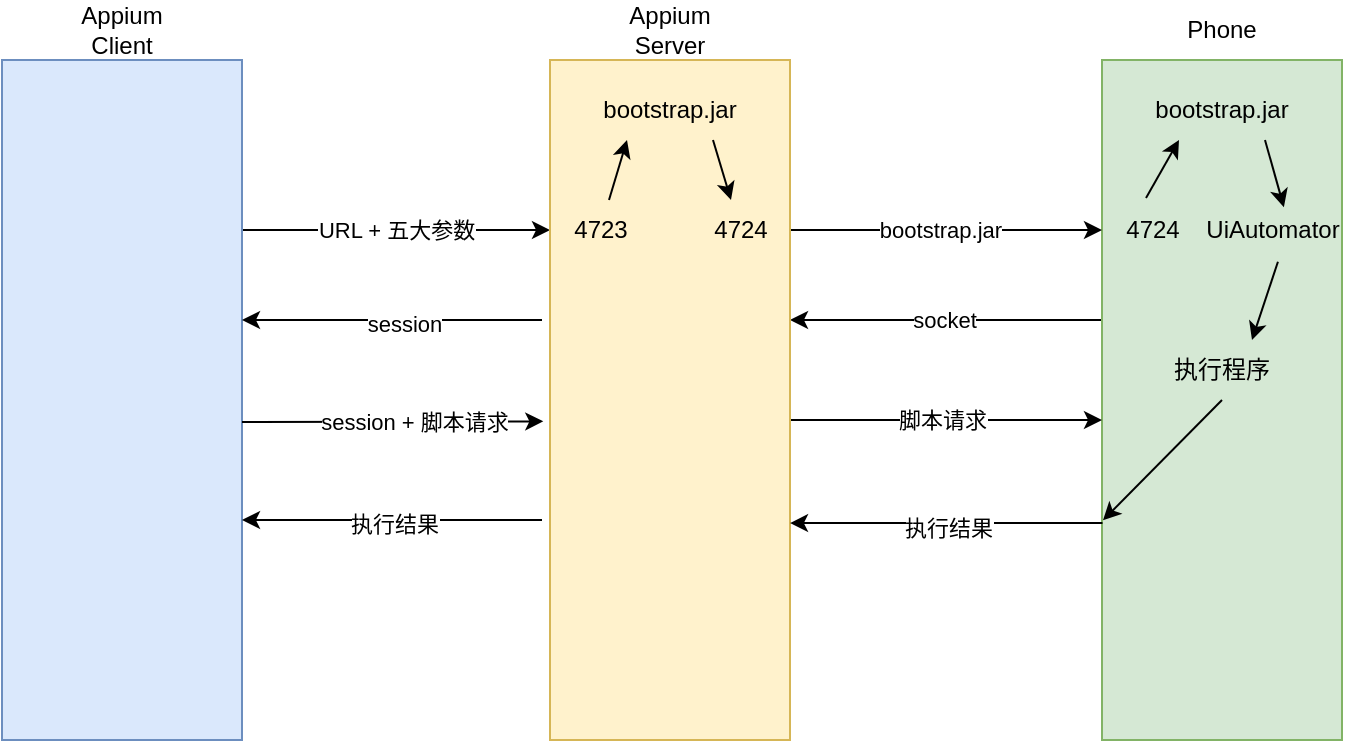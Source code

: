 <mxfile version="25.0.3">
  <diagram name="第 1 页" id="-5cDCsojSUc6UKDud2lw">
    <mxGraphModel dx="906" dy="567" grid="1" gridSize="10" guides="1" tooltips="1" connect="1" arrows="1" fold="1" page="1" pageScale="1" pageWidth="827" pageHeight="1169" math="0" shadow="0">
      <root>
        <mxCell id="0" />
        <mxCell id="1" parent="0" />
        <mxCell id="wuYGqIeWk1RfvWFv6Wjr-8" style="edgeStyle=orthogonalEdgeStyle;rounded=0;orthogonalLoop=1;jettySize=auto;html=1;exitX=1;exitY=0.25;exitDx=0;exitDy=0;entryX=0;entryY=0.25;entryDx=0;entryDy=0;" parent="1" source="wuYGqIeWk1RfvWFv6Wjr-1" target="wuYGqIeWk1RfvWFv6Wjr-3" edge="1">
          <mxGeometry relative="1" as="geometry" />
        </mxCell>
        <mxCell id="wuYGqIeWk1RfvWFv6Wjr-9" value="URL + 五大参数" style="edgeLabel;html=1;align=center;verticalAlign=middle;resizable=0;points=[];" parent="wuYGqIeWk1RfvWFv6Wjr-8" vertex="1" connectable="0">
          <mxGeometry x="-0.109" y="1" relative="1" as="geometry">
            <mxPoint x="8" y="1" as="offset" />
          </mxGeometry>
        </mxCell>
        <mxCell id="wuYGqIeWk1RfvWFv6Wjr-1" value="" style="rounded=0;whiteSpace=wrap;html=1;fillColor=#dae8fc;strokeColor=#6c8ebf;" parent="1" vertex="1">
          <mxGeometry x="80" y="200" width="120" height="340" as="geometry" />
        </mxCell>
        <mxCell id="wuYGqIeWk1RfvWFv6Wjr-39" style="edgeStyle=orthogonalEdgeStyle;rounded=0;orthogonalLoop=1;jettySize=auto;html=1;exitX=0;exitY=0.5;exitDx=0;exitDy=0;" parent="1" source="wuYGqIeWk1RfvWFv6Wjr-2" target="wuYGqIeWk1RfvWFv6Wjr-3" edge="1">
          <mxGeometry relative="1" as="geometry">
            <Array as="points">
              <mxPoint x="630" y="330" />
            </Array>
          </mxGeometry>
        </mxCell>
        <mxCell id="wuYGqIeWk1RfvWFv6Wjr-41" value="socket" style="edgeLabel;html=1;align=center;verticalAlign=middle;resizable=0;points=[];" parent="wuYGqIeWk1RfvWFv6Wjr-39" vertex="1" connectable="0">
          <mxGeometry x="0.028" relative="1" as="geometry">
            <mxPoint x="-19" as="offset" />
          </mxGeometry>
        </mxCell>
        <mxCell id="wuYGqIeWk1RfvWFv6Wjr-2" value="" style="rounded=0;whiteSpace=wrap;html=1;fillColor=#d5e8d4;strokeColor=#82b366;" parent="1" vertex="1">
          <mxGeometry x="630" y="200" width="120" height="340" as="geometry" />
        </mxCell>
        <mxCell id="wuYGqIeWk1RfvWFv6Wjr-11" style="edgeStyle=orthogonalEdgeStyle;rounded=0;orthogonalLoop=1;jettySize=auto;html=1;exitX=1;exitY=0.25;exitDx=0;exitDy=0;entryX=0;entryY=0.25;entryDx=0;entryDy=0;" parent="1" source="wuYGqIeWk1RfvWFv6Wjr-3" target="wuYGqIeWk1RfvWFv6Wjr-2" edge="1">
          <mxGeometry relative="1" as="geometry" />
        </mxCell>
        <mxCell id="wuYGqIeWk1RfvWFv6Wjr-19" value="bootstrap.jar" style="edgeLabel;html=1;align=center;verticalAlign=middle;resizable=0;points=[];" parent="wuYGqIeWk1RfvWFv6Wjr-11" vertex="1" connectable="0">
          <mxGeometry x="-0.038" y="-1" relative="1" as="geometry">
            <mxPoint y="-1" as="offset" />
          </mxGeometry>
        </mxCell>
        <mxCell id="wuYGqIeWk1RfvWFv6Wjr-38" style="edgeStyle=orthogonalEdgeStyle;rounded=0;orthogonalLoop=1;jettySize=auto;html=1;exitX=1;exitY=0.75;exitDx=0;exitDy=0;" parent="1" source="wuYGqIeWk1RfvWFv6Wjr-3" edge="1">
          <mxGeometry relative="1" as="geometry">
            <mxPoint x="630" y="380" as="targetPoint" />
            <Array as="points">
              <mxPoint x="474" y="380" />
              <mxPoint x="630" y="380" />
            </Array>
          </mxGeometry>
        </mxCell>
        <mxCell id="wuYGqIeWk1RfvWFv6Wjr-43" value="脚本请求" style="edgeLabel;html=1;align=center;verticalAlign=middle;resizable=0;points=[];" parent="wuYGqIeWk1RfvWFv6Wjr-38" vertex="1" connectable="0">
          <mxGeometry x="-0.037" relative="1" as="geometry">
            <mxPoint x="40" as="offset" />
          </mxGeometry>
        </mxCell>
        <mxCell id="wuYGqIeWk1RfvWFv6Wjr-3" value="" style="rounded=0;whiteSpace=wrap;html=1;fillColor=#fff2cc;strokeColor=#d6b656;" parent="1" vertex="1">
          <mxGeometry x="354" y="200" width="120" height="340" as="geometry" />
        </mxCell>
        <mxCell id="wuYGqIeWk1RfvWFv6Wjr-4" value="Appium Server" style="text;html=1;align=center;verticalAlign=middle;whiteSpace=wrap;rounded=0;" parent="1" vertex="1">
          <mxGeometry x="384" y="170" width="60" height="30" as="geometry" />
        </mxCell>
        <mxCell id="wuYGqIeWk1RfvWFv6Wjr-5" value="Appium Client" style="text;html=1;align=center;verticalAlign=middle;whiteSpace=wrap;rounded=0;" parent="1" vertex="1">
          <mxGeometry x="110" y="170" width="60" height="30" as="geometry" />
        </mxCell>
        <mxCell id="wuYGqIeWk1RfvWFv6Wjr-6" value="Phone" style="text;html=1;align=center;verticalAlign=middle;whiteSpace=wrap;rounded=0;" parent="1" vertex="1">
          <mxGeometry x="660" y="170" width="60" height="30" as="geometry" />
        </mxCell>
        <mxCell id="wuYGqIeWk1RfvWFv6Wjr-14" value="4723" style="text;html=1;align=center;verticalAlign=middle;resizable=0;points=[];autosize=1;strokeColor=none;fillColor=none;" parent="1" vertex="1">
          <mxGeometry x="354" y="270" width="50" height="30" as="geometry" />
        </mxCell>
        <mxCell id="wuYGqIeWk1RfvWFv6Wjr-15" value="4724" style="text;html=1;align=center;verticalAlign=middle;resizable=0;points=[];autosize=1;strokeColor=none;fillColor=none;" parent="1" vertex="1">
          <mxGeometry x="424" y="270" width="50" height="30" as="geometry" />
        </mxCell>
        <mxCell id="wuYGqIeWk1RfvWFv6Wjr-16" value="bootstrap.jar" style="text;html=1;align=center;verticalAlign=middle;whiteSpace=wrap;rounded=0;" parent="1" vertex="1">
          <mxGeometry x="371" y="210" width="86" height="30" as="geometry" />
        </mxCell>
        <mxCell id="wuYGqIeWk1RfvWFv6Wjr-17" value="" style="endArrow=classic;html=1;rounded=0;entryX=0.25;entryY=1;entryDx=0;entryDy=0;" parent="1" source="wuYGqIeWk1RfvWFv6Wjr-14" target="wuYGqIeWk1RfvWFv6Wjr-16" edge="1">
          <mxGeometry width="50" height="50" relative="1" as="geometry">
            <mxPoint x="370" y="360" as="sourcePoint" />
            <mxPoint x="420" y="310" as="targetPoint" />
          </mxGeometry>
        </mxCell>
        <mxCell id="wuYGqIeWk1RfvWFv6Wjr-18" value="" style="endArrow=classic;html=1;rounded=0;exitX=0.75;exitY=1;exitDx=0;exitDy=0;" parent="1" source="wuYGqIeWk1RfvWFv6Wjr-16" target="wuYGqIeWk1RfvWFv6Wjr-15" edge="1">
          <mxGeometry width="50" height="50" relative="1" as="geometry">
            <mxPoint x="370" y="360" as="sourcePoint" />
            <mxPoint x="420" y="310" as="targetPoint" />
          </mxGeometry>
        </mxCell>
        <mxCell id="wuYGqIeWk1RfvWFv6Wjr-20" value="" style="endArrow=classic;html=1;rounded=0;entryX=1;entryY=0.5;entryDx=0;entryDy=0;" parent="1" edge="1">
          <mxGeometry width="50" height="50" relative="1" as="geometry">
            <mxPoint x="350" y="330" as="sourcePoint" />
            <mxPoint x="200" y="330" as="targetPoint" />
          </mxGeometry>
        </mxCell>
        <mxCell id="wuYGqIeWk1RfvWFv6Wjr-22" value="session" style="edgeLabel;html=1;align=center;verticalAlign=middle;resizable=0;points=[];" parent="wuYGqIeWk1RfvWFv6Wjr-20" vertex="1" connectable="0">
          <mxGeometry x="0.087" y="2" relative="1" as="geometry">
            <mxPoint x="12" as="offset" />
          </mxGeometry>
        </mxCell>
        <mxCell id="wuYGqIeWk1RfvWFv6Wjr-26" value="bootstrap.jar" style="text;html=1;align=center;verticalAlign=middle;whiteSpace=wrap;rounded=0;" parent="1" vertex="1">
          <mxGeometry x="647" y="210" width="86" height="30" as="geometry" />
        </mxCell>
        <mxCell id="wuYGqIeWk1RfvWFv6Wjr-27" value="4724" style="text;html=1;align=center;verticalAlign=middle;resizable=0;points=[];autosize=1;strokeColor=none;fillColor=none;" parent="1" vertex="1">
          <mxGeometry x="630" y="270" width="50" height="30" as="geometry" />
        </mxCell>
        <mxCell id="wuYGqIeWk1RfvWFv6Wjr-28" value="" style="endArrow=classic;html=1;rounded=0;exitX=0.44;exitY=-0.033;exitDx=0;exitDy=0;exitPerimeter=0;entryX=0.25;entryY=1;entryDx=0;entryDy=0;" parent="1" source="wuYGqIeWk1RfvWFv6Wjr-27" target="wuYGqIeWk1RfvWFv6Wjr-26" edge="1">
          <mxGeometry width="50" height="50" relative="1" as="geometry">
            <mxPoint x="370" y="340" as="sourcePoint" />
            <mxPoint x="420" y="290" as="targetPoint" />
          </mxGeometry>
        </mxCell>
        <mxCell id="wuYGqIeWk1RfvWFv6Wjr-32" value="UiAutomator" style="text;html=1;align=center;verticalAlign=middle;resizable=0;points=[];autosize=1;strokeColor=none;fillColor=none;" parent="1" vertex="1">
          <mxGeometry x="670" y="270" width="90" height="30" as="geometry" />
        </mxCell>
        <mxCell id="wuYGqIeWk1RfvWFv6Wjr-34" value="" style="endArrow=classic;html=1;rounded=0;exitX=0.75;exitY=1;exitDx=0;exitDy=0;entryX=0.566;entryY=0.119;entryDx=0;entryDy=0;entryPerimeter=0;" parent="1" source="wuYGqIeWk1RfvWFv6Wjr-26" target="wuYGqIeWk1RfvWFv6Wjr-32" edge="1">
          <mxGeometry width="50" height="50" relative="1" as="geometry">
            <mxPoint x="680" y="340" as="sourcePoint" />
            <mxPoint x="730" y="290" as="targetPoint" />
          </mxGeometry>
        </mxCell>
        <mxCell id="wuYGqIeWk1RfvWFv6Wjr-49" value="" style="endArrow=classic;html=1;rounded=0;entryX=-0.029;entryY=0.578;entryDx=0;entryDy=0;entryPerimeter=0;" parent="1" edge="1">
          <mxGeometry width="50" height="50" relative="1" as="geometry">
            <mxPoint x="200" y="381" as="sourcePoint" />
            <mxPoint x="350.64" y="380.68" as="targetPoint" />
          </mxGeometry>
        </mxCell>
        <mxCell id="wuYGqIeWk1RfvWFv6Wjr-50" value="session + 脚本请求" style="edgeLabel;html=1;align=center;verticalAlign=middle;resizable=0;points=[];" parent="wuYGqIeWk1RfvWFv6Wjr-49" vertex="1" connectable="0">
          <mxGeometry x="-0.056" relative="1" as="geometry">
            <mxPoint x="15" as="offset" />
          </mxGeometry>
        </mxCell>
        <mxCell id="wuYGqIeWk1RfvWFv6Wjr-51" value="" style="endArrow=classic;html=1;rounded=0;exitX=-0.031;exitY=0.681;exitDx=0;exitDy=0;exitPerimeter=0;entryX=0.967;entryY=0.681;entryDx=0;entryDy=0;entryPerimeter=0;" parent="1" edge="1">
          <mxGeometry width="50" height="50" relative="1" as="geometry">
            <mxPoint x="630.24" y="431.54" as="sourcePoint" />
            <mxPoint x="474.0" y="431.54" as="targetPoint" />
          </mxGeometry>
        </mxCell>
        <mxCell id="wuYGqIeWk1RfvWFv6Wjr-52" value="执行结果" style="edgeLabel;html=1;align=center;verticalAlign=middle;resizable=0;points=[];" parent="wuYGqIeWk1RfvWFv6Wjr-51" vertex="1" connectable="0">
          <mxGeometry x="-0.01" y="2" relative="1" as="geometry">
            <mxPoint as="offset" />
          </mxGeometry>
        </mxCell>
        <mxCell id="wuYGqIeWk1RfvWFv6Wjr-53" value="" style="endArrow=classic;html=1;rounded=0;entryX=0.967;entryY=0.681;entryDx=0;entryDy=0;entryPerimeter=0;" parent="1" edge="1">
          <mxGeometry width="50" height="50" relative="1" as="geometry">
            <mxPoint x="350" y="430" as="sourcePoint" />
            <mxPoint x="200.0" y="430.0" as="targetPoint" />
          </mxGeometry>
        </mxCell>
        <mxCell id="wuYGqIeWk1RfvWFv6Wjr-54" value="执行结果" style="edgeLabel;html=1;align=center;verticalAlign=middle;resizable=0;points=[];" parent="wuYGqIeWk1RfvWFv6Wjr-53" vertex="1" connectable="0">
          <mxGeometry x="-0.01" y="2" relative="1" as="geometry">
            <mxPoint as="offset" />
          </mxGeometry>
        </mxCell>
        <mxCell id="wuYGqIeWk1RfvWFv6Wjr-56" value="执行程序" style="text;html=1;align=center;verticalAlign=middle;whiteSpace=wrap;rounded=0;" parent="1" vertex="1">
          <mxGeometry x="660" y="340" width="60" height="30" as="geometry" />
        </mxCell>
        <mxCell id="wuYGqIeWk1RfvWFv6Wjr-57" value="" style="endArrow=classic;html=1;rounded=0;exitX=0.5;exitY=1;exitDx=0;exitDy=0;entryX=0.004;entryY=0.677;entryDx=0;entryDy=0;entryPerimeter=0;" parent="1" source="wuYGqIeWk1RfvWFv6Wjr-56" target="wuYGqIeWk1RfvWFv6Wjr-2" edge="1">
          <mxGeometry width="50" height="50" relative="1" as="geometry">
            <mxPoint x="580" y="120" as="sourcePoint" />
            <mxPoint x="630" y="70" as="targetPoint" />
          </mxGeometry>
        </mxCell>
        <mxCell id="wuYGqIeWk1RfvWFv6Wjr-58" value="" style="endArrow=classic;html=1;rounded=0;exitX=0.533;exitY=1.029;exitDx=0;exitDy=0;exitPerimeter=0;entryX=0.75;entryY=0;entryDx=0;entryDy=0;" parent="1" source="wuYGqIeWk1RfvWFv6Wjr-32" target="wuYGqIeWk1RfvWFv6Wjr-56" edge="1">
          <mxGeometry width="50" height="50" relative="1" as="geometry">
            <mxPoint x="550" y="240" as="sourcePoint" />
            <mxPoint x="600" y="190" as="targetPoint" />
          </mxGeometry>
        </mxCell>
      </root>
    </mxGraphModel>
  </diagram>
</mxfile>
